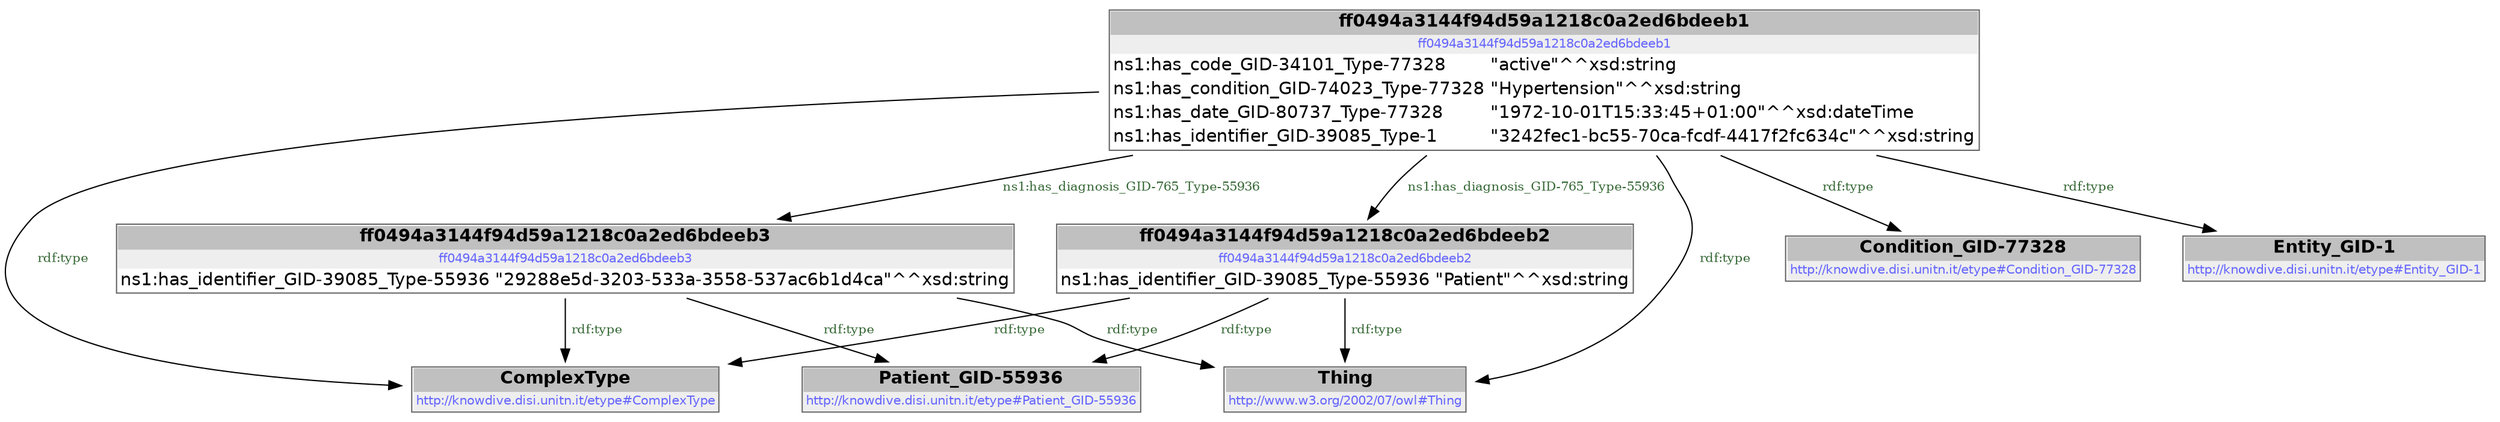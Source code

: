 digraph { 
 node [ fontname="DejaVu Sans" ] ; 
	node0 -> node1 [ color=BLACK, label=< <font point-size='10' color='#336633'>ns1:has_diagnosis_GID-765_Type-55936</font> > ] ;
	node1 -> node2 [ color=BLACK, label=< <font point-size='10' color='#336633'>rdf:type</font> > ] ;
	node3 -> node4 [ color=BLACK, label=< <font point-size='10' color='#336633'>rdf:type</font> > ] ;
	node0 -> node2 [ color=BLACK, label=< <font point-size='10' color='#336633'>rdf:type</font> > ] ;
	node0 -> node5 [ color=BLACK, label=< <font point-size='10' color='#336633'>rdf:type</font> > ] ;
	node1 -> node6 [ color=BLACK, label=< <font point-size='10' color='#336633'>rdf:type</font> > ] ;
	node3 -> node2 [ color=BLACK, label=< <font point-size='10' color='#336633'>rdf:type</font> > ] ;
	node0 -> node3 [ color=BLACK, label=< <font point-size='10' color='#336633'>ns1:has_diagnosis_GID-765_Type-55936</font> > ] ;
	node0 -> node7 [ color=BLACK, label=< <font point-size='10' color='#336633'>rdf:type</font> > ] ;
	node0 -> node4 [ color=BLACK, label=< <font point-size='10' color='#336633'>rdf:type</font> > ] ;
	node1 -> node4 [ color=BLACK, label=< <font point-size='10' color='#336633'>rdf:type</font> > ] ;
	node3 -> node6 [ color=BLACK, label=< <font point-size='10' color='#336633'>rdf:type</font> > ] ;
# ff0494a3144f94d59a1218c0a2ed6bdeeb1 node0
node0 [ shape=none, color=black label=< <table color='#666666' cellborder='0' cellspacing='0' border='1'><tr><td colspan='2' bgcolor='grey'><B>ff0494a3144f94d59a1218c0a2ed6bdeeb1</B></td></tr><tr><td href='ff0494a3144f94d59a1218c0a2ed6bdeeb1' bgcolor='#eeeeee' colspan='2'><font point-size='10' color='#6666ff'>ff0494a3144f94d59a1218c0a2ed6bdeeb1</font></td></tr><tr><td align='left'>ns1:has_code_GID-34101_Type-77328</td><td align='left'>&quot;active&quot;^^xsd:string</td></tr><tr><td align='left'>ns1:has_condition_GID-74023_Type-77328</td><td align='left'>&quot;Hypertension&quot;^^xsd:string</td></tr><tr><td align='left'>ns1:has_date_GID-80737_Type-77328</td><td align='left'>&quot;1972-10-01T15:33:45+01:00&quot;^^xsd:dateTime</td></tr><tr><td align='left'>ns1:has_identifier_GID-39085_Type-1</td><td align='left'>&quot;3242fec1-bc55-70ca-fcdf-4417f2fc634c&quot;^^xsd:string</td></tr></table> > ] 
# ff0494a3144f94d59a1218c0a2ed6bdeeb2 node1
node1 [ shape=none, color=black label=< <table color='#666666' cellborder='0' cellspacing='0' border='1'><tr><td colspan='2' bgcolor='grey'><B>ff0494a3144f94d59a1218c0a2ed6bdeeb2</B></td></tr><tr><td href='ff0494a3144f94d59a1218c0a2ed6bdeeb2' bgcolor='#eeeeee' colspan='2'><font point-size='10' color='#6666ff'>ff0494a3144f94d59a1218c0a2ed6bdeeb2</font></td></tr><tr><td align='left'>ns1:has_identifier_GID-39085_Type-55936</td><td align='left'>&quot;Patient&quot;^^xsd:string</td></tr></table> > ] 
# http://knowdive.disi.unitn.it/etype#ComplexType node2
node2 [ shape=none, color=black label=< <table color='#666666' cellborder='0' cellspacing='0' border='1'><tr><td colspan='2' bgcolor='grey'><B>ComplexType</B></td></tr><tr><td href='http://knowdive.disi.unitn.it/etype#ComplexType' bgcolor='#eeeeee' colspan='2'><font point-size='10' color='#6666ff'>http://knowdive.disi.unitn.it/etype#ComplexType</font></td></tr></table> > ] 
# ff0494a3144f94d59a1218c0a2ed6bdeeb3 node3
node3 [ shape=none, color=black label=< <table color='#666666' cellborder='0' cellspacing='0' border='1'><tr><td colspan='2' bgcolor='grey'><B>ff0494a3144f94d59a1218c0a2ed6bdeeb3</B></td></tr><tr><td href='ff0494a3144f94d59a1218c0a2ed6bdeeb3' bgcolor='#eeeeee' colspan='2'><font point-size='10' color='#6666ff'>ff0494a3144f94d59a1218c0a2ed6bdeeb3</font></td></tr><tr><td align='left'>ns1:has_identifier_GID-39085_Type-55936</td><td align='left'>&quot;29288e5d-3203-533a-3558-537ac6b1d4ca&quot;^^xsd:string</td></tr></table> > ] 
# http://www.w3.org/2002/07/owl#Thing node4
node4 [ shape=none, color=black label=< <table color='#666666' cellborder='0' cellspacing='0' border='1'><tr><td colspan='2' bgcolor='grey'><B>Thing</B></td></tr><tr><td href='http://www.w3.org/2002/07/owl#Thing' bgcolor='#eeeeee' colspan='2'><font point-size='10' color='#6666ff'>http://www.w3.org/2002/07/owl#Thing</font></td></tr></table> > ] 
# http://knowdive.disi.unitn.it/etype#Condition_GID-77328 node5
node5 [ shape=none, color=black label=< <table color='#666666' cellborder='0' cellspacing='0' border='1'><tr><td colspan='2' bgcolor='grey'><B>Condition_GID-77328</B></td></tr><tr><td href='http://knowdive.disi.unitn.it/etype#Condition_GID-77328' bgcolor='#eeeeee' colspan='2'><font point-size='10' color='#6666ff'>http://knowdive.disi.unitn.it/etype#Condition_GID-77328</font></td></tr></table> > ] 
# http://knowdive.disi.unitn.it/etype#Patient_GID-55936 node6
node6 [ shape=none, color=black label=< <table color='#666666' cellborder='0' cellspacing='0' border='1'><tr><td colspan='2' bgcolor='grey'><B>Patient_GID-55936</B></td></tr><tr><td href='http://knowdive.disi.unitn.it/etype#Patient_GID-55936' bgcolor='#eeeeee' colspan='2'><font point-size='10' color='#6666ff'>http://knowdive.disi.unitn.it/etype#Patient_GID-55936</font></td></tr></table> > ] 
# http://knowdive.disi.unitn.it/etype#Entity_GID-1 node7
node7 [ shape=none, color=black label=< <table color='#666666' cellborder='0' cellspacing='0' border='1'><tr><td colspan='2' bgcolor='grey'><B>Entity_GID-1</B></td></tr><tr><td href='http://knowdive.disi.unitn.it/etype#Entity_GID-1' bgcolor='#eeeeee' colspan='2'><font point-size='10' color='#6666ff'>http://knowdive.disi.unitn.it/etype#Entity_GID-1</font></td></tr></table> > ] 
}
